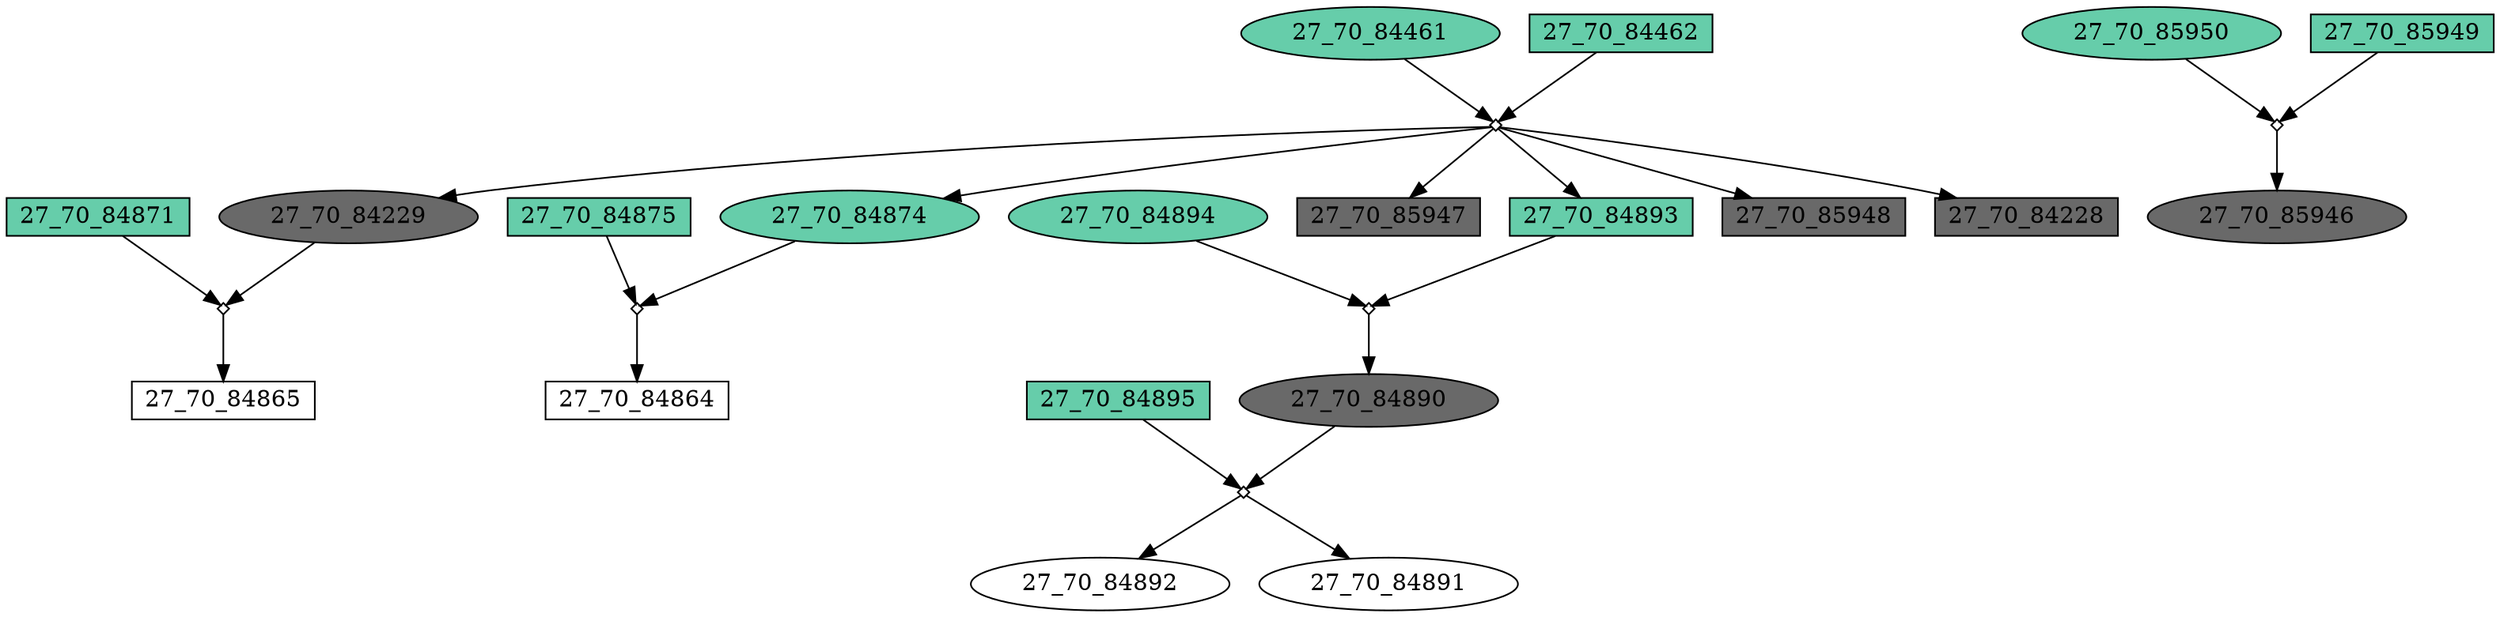 digraph {
	"27_70_84229" [shape=box fillcolor=dimgrey fontcolor=black height=0.3 regular=0 shape=ellipse style=filled width=0.5]
	"27_70_84462x27_70_84461" -> "27_70_84229"
	"27_70_84229" -> "27_70_84871x27_70_84229"
	"27_70_84461" [shape=box fillcolor=aquamarine3 fontcolor=black height=0.3 regular=0 shape=ellipse style=filled width=0.5]
	"27_70_84461" -> "27_70_84462x27_70_84461"
	"27_70_84462" [shape=box fillcolor=aquamarine3 fontcolor=black height=0.3 regular=0 shape=box style=filled width=0.5]
	"27_70_84462" -> "27_70_84462x27_70_84461"
	"27_70_84865" [shape=box fillcolor=white fontcolor=black height=0.3 regular=0 shape=box style=filled width=0.5]
	"27_70_84871x27_70_84229" -> "27_70_84865"
	"27_70_84892" [shape=box fillcolor=white fontcolor=black height=0.3 regular=0 shape=ellipse style=filled width=0.5]
	"27_70_84895x27_70_84890" -> "27_70_84892"
	"27_70_84874" [shape=box fillcolor=aquamarine3 fontcolor=black height=0.3 regular=0 shape=ellipse style=filled width=0.5]
	"27_70_84462x27_70_84461" -> "27_70_84874"
	"27_70_84874" -> "27_70_84875x27_70_84874"
	"27_70_84875" [shape=box fillcolor=aquamarine3 fontcolor=black height=0.3 regular=0 shape=box style=filled width=0.5]
	"27_70_84875" -> "27_70_84875x27_70_84874"
	"27_70_85950" [shape=box fillcolor=aquamarine3 fontcolor=black height=0.3 regular=0 shape=ellipse style=filled width=0.5]
	"27_70_85950" -> "27_70_85949x27_70_85950"
	"27_70_85949" [shape=box fillcolor=aquamarine3 fontcolor=black height=0.3 regular=0 shape=box style=filled width=0.5]
	"27_70_85949" -> "27_70_85949x27_70_85950"
	"27_70_85947" [shape=box fillcolor=dimgrey fontcolor=black height=0.3 regular=0 shape=box style=filled width=0.5]
	"27_70_84462x27_70_84461" -> "27_70_85947"
	"27_70_85946" [shape=box fillcolor=dimgrey fontcolor=black height=0.3 regular=0 shape=ellipse style=filled width=0.5]
	"27_70_85949x27_70_85950" -> "27_70_85946"
	"27_70_84895" [shape=box fillcolor=aquamarine3 fontcolor=black height=0.3 regular=0 shape=box style=filled width=0.5]
	"27_70_84895" -> "27_70_84895x27_70_84890"
	"27_70_84894" [shape=box fillcolor=aquamarine3 fontcolor=black height=0.3 regular=0 shape=ellipse style=filled width=0.5]
	"27_70_84894" -> "27_70_84893x27_70_84894"
	"27_70_84893" [shape=box fillcolor=aquamarine3 fontcolor=black height=0.3 regular=0 shape=box style=filled width=0.5]
	"27_70_84462x27_70_84461" -> "27_70_84893"
	"27_70_84893" -> "27_70_84893x27_70_84894"
	"27_70_84891" [shape=box fillcolor=white fontcolor=black height=0.3 regular=0 shape=ellipse style=filled width=0.5]
	"27_70_84895x27_70_84890" -> "27_70_84891"
	"27_70_84871" [shape=box fillcolor=aquamarine3 fontcolor=black height=0.3 regular=0 shape=box style=filled width=0.5]
	"27_70_84871" -> "27_70_84871x27_70_84229"
	"27_70_85948" [shape=box fillcolor=dimgrey fontcolor=black height=0.3 regular=0 shape=box style=filled width=0.5]
	"27_70_84462x27_70_84461" -> "27_70_85948"
	"27_70_84228" [shape=box fillcolor=dimgrey fontcolor=black height=0.3 regular=0 shape=box style=filled width=0.5]
	"27_70_84462x27_70_84461" -> "27_70_84228"
	"27_70_84864" [shape=box fillcolor=white fontcolor=black height=0.3 regular=0 shape=box style=filled width=0.5]
	"27_70_84875x27_70_84874" -> "27_70_84864"
	"27_70_84890" [shape=box fillcolor=dimgrey fontcolor=black height=0.3 regular=0 shape=ellipse style=filled width=0.5]
	"27_70_84893x27_70_84894" -> "27_70_84890"
	"27_70_84890" -> "27_70_84895x27_70_84890"
	"27_70_84893x27_70_84894" [label="" height=.1 shape=diamond width=.1]
	"27_70_84462x27_70_84461" [label="" height=.1 shape=diamond width=.1]
	"27_70_84875x27_70_84874" [label="" height=.1 shape=diamond width=.1]
	"27_70_84871x27_70_84229" [label="" height=.1 shape=diamond width=.1]
	"27_70_85949x27_70_85950" [label="" height=.1 shape=diamond width=.1]
	"27_70_84895x27_70_84890" [label="" height=.1 shape=diamond width=.1]
}

